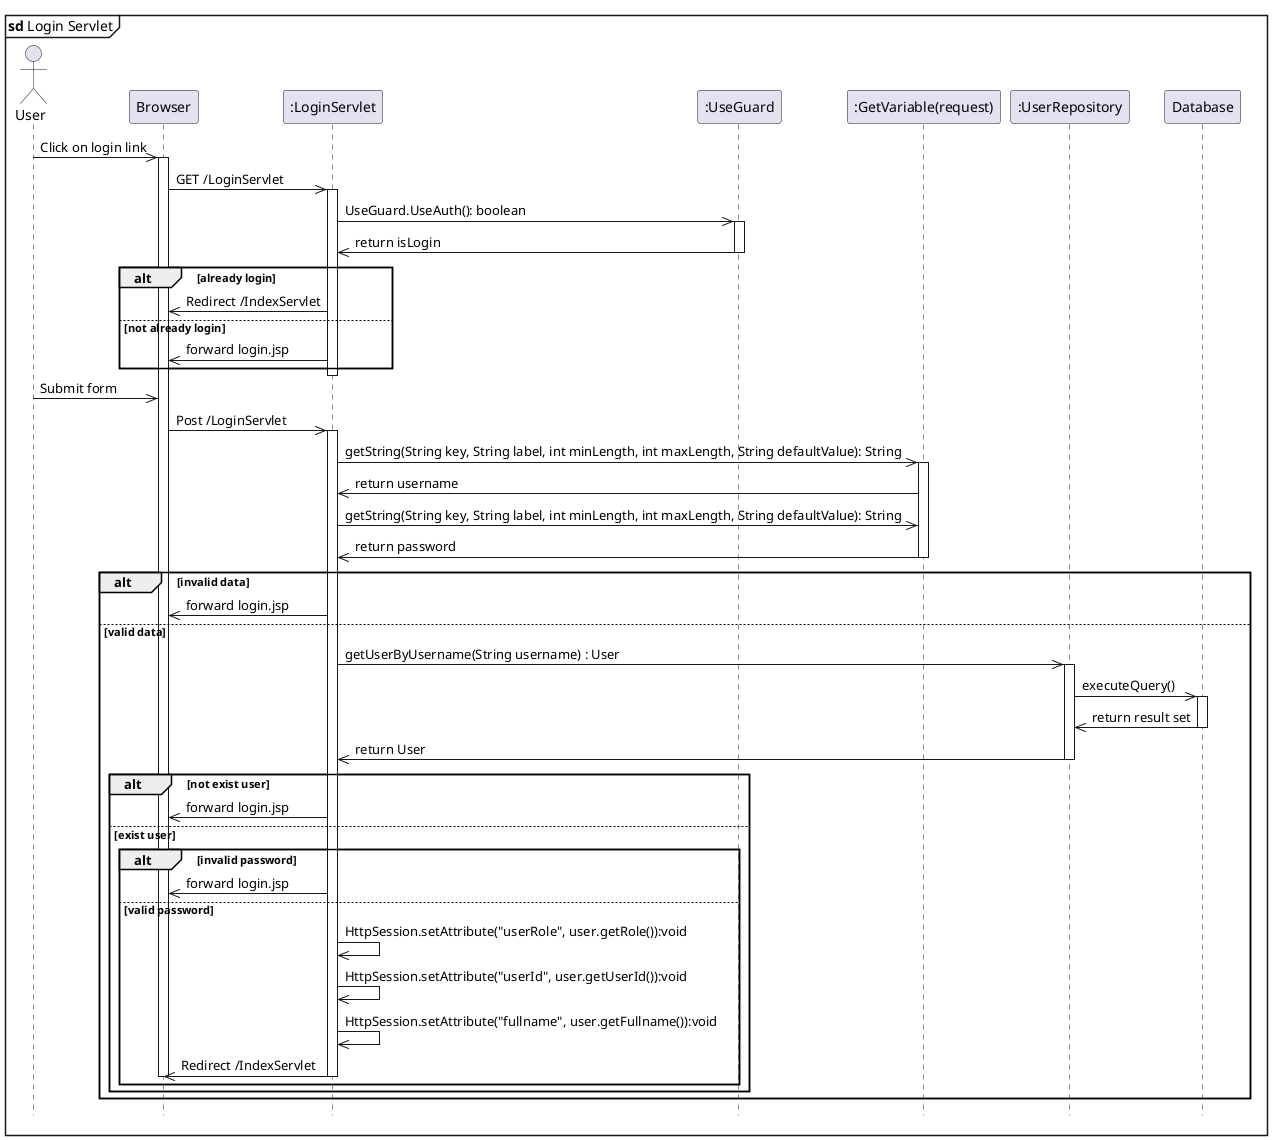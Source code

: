@startuml loginServlet

hide footbox
mainframe <b>sd</b> Login Servlet
actor User
participant "Browser" as Browser
participant ":LoginServlet" as LoginServlet
participant ":UseGuard" as UseGuard
participant ":GetVariable(request)" as GetVariable
participant ":UserRepository" as UserRepository
participant "Database" as Database


User ->> Browser: Click on login link
    activate Browser
        Browser ->> LoginServlet : GET /LoginServlet
        activate LoginServlet
            LoginServlet ->> UseGuard: UseGuard.UseAuth(): boolean
                activate UseGuard
                    UseGuard ->> LoginServlet: return isLogin
                deactivate UseGuard
            alt already login
                LoginServlet ->> Browser: Redirect /IndexServlet
            else not already login
                LoginServlet ->> Browser: forward login.jsp
            end
        deactivate LoginServlet

User ->> Browser: Submit form
    Browser ->> LoginServlet : Post /LoginServlet
    activate LoginServlet
        LoginServlet ->> GetVariable: getString(String key, String label, int minLength, int maxLength, String defaultValue): String
            activate GetVariable
                GetVariable ->> LoginServlet: return username
                LoginServlet ->> GetVariable: getString(String key, String label, int minLength, int maxLength, String defaultValue): String
                GetVariable ->> LoginServlet: return password
            deactivate GetVariable
        alt invalid data 
            LoginServlet ->> Browser: forward login.jsp
        else valid data
            LoginServlet ->> UserRepository: getUserByUsername(String username) : User
                activate UserRepository
                    UserRepository ->> Database: executeQuery()
                        activate Database 
                            Database ->> UserRepository: return result set
                        deactivate Database
                    UserRepository ->> LoginServlet: return User
                deactivate UserRepository
            alt not exist user
                LoginServlet ->> Browser: forward login.jsp
            else exist user
                alt invalid password
                    LoginServlet ->> Browser: forward login.jsp
                else valid password
                    LoginServlet ->> LoginServlet : HttpSession.setAttribute("userRole", user.getRole()):void
                    LoginServlet ->> LoginServlet : HttpSession.setAttribute("userId", user.getUserId()):void
                    LoginServlet ->> LoginServlet : HttpSession.setAttribute("fullname", user.getFullname()):void
                    LoginServlet ->> Browser: Redirect /IndexServlet
    deactivate LoginServlet                     
    deactivate Browser
                end
                
            end

        end
